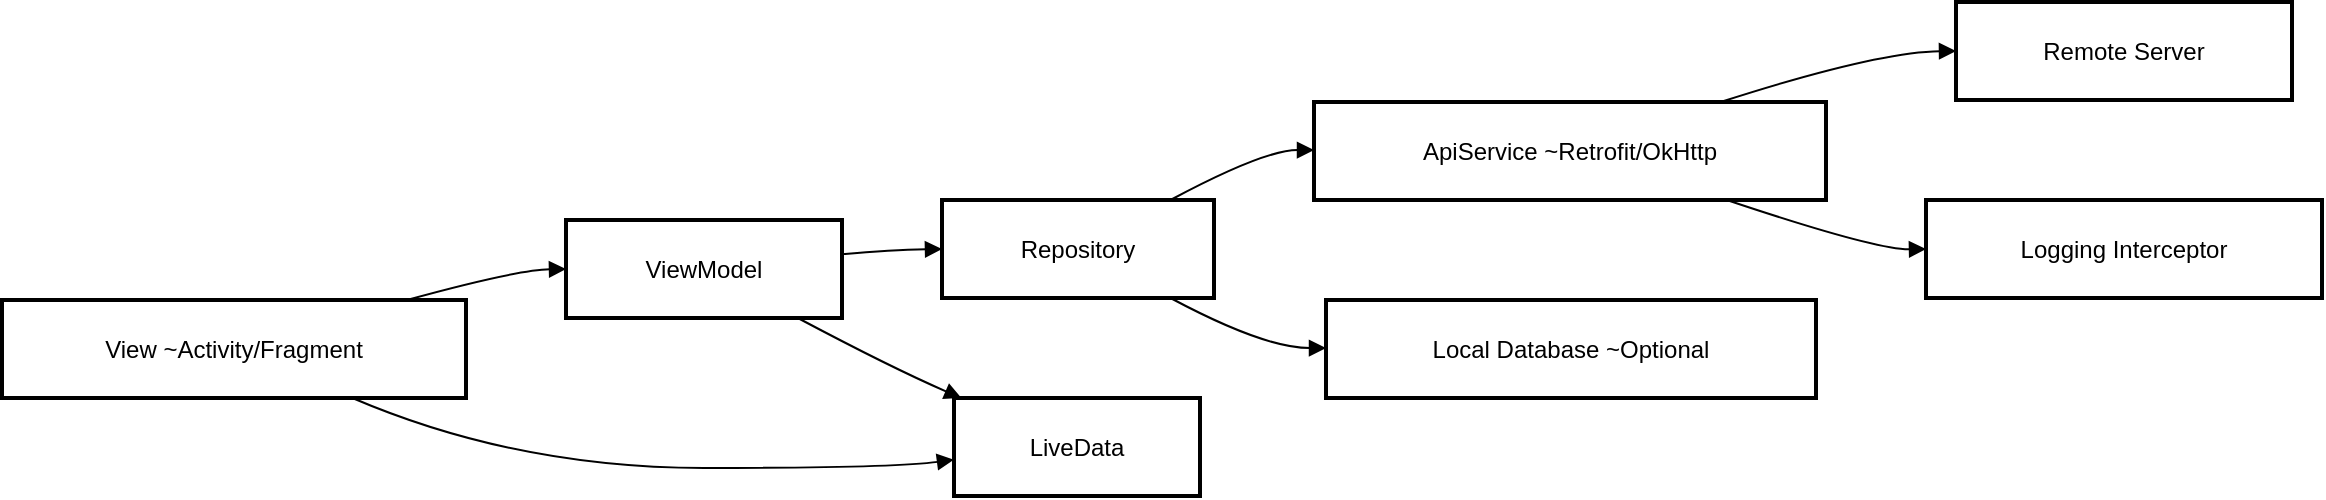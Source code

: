 <mxfile version="24.8.4">
  <diagram name="High level mvvm pattern" id="xPEZZjNeOERDYe8eAhMV">
    <mxGraphModel dx="1816" dy="996" grid="1" gridSize="10" guides="1" tooltips="1" connect="1" arrows="1" fold="1" page="1" pageScale="1" pageWidth="850" pageHeight="1100" math="0" shadow="0">
      <root>
        <mxCell id="0" />
        <mxCell id="1" parent="0" />
        <mxCell id="hnEOwhvc5b9OEPdZYluz-17" value="View ~Activity/Fragment" style="whiteSpace=wrap;strokeWidth=2;" vertex="1" parent="1">
          <mxGeometry x="20" y="169" width="232" height="49" as="geometry" />
        </mxCell>
        <mxCell id="hnEOwhvc5b9OEPdZYluz-18" value="ViewModel" style="whiteSpace=wrap;strokeWidth=2;" vertex="1" parent="1">
          <mxGeometry x="302" y="129" width="138" height="49" as="geometry" />
        </mxCell>
        <mxCell id="hnEOwhvc5b9OEPdZYluz-19" value="Repository" style="whiteSpace=wrap;strokeWidth=2;" vertex="1" parent="1">
          <mxGeometry x="490" y="119" width="136" height="49" as="geometry" />
        </mxCell>
        <mxCell id="hnEOwhvc5b9OEPdZYluz-20" value="ApiService ~Retrofit/OkHttp" style="whiteSpace=wrap;strokeWidth=2;" vertex="1" parent="1">
          <mxGeometry x="676" y="70" width="256" height="49" as="geometry" />
        </mxCell>
        <mxCell id="hnEOwhvc5b9OEPdZYluz-21" value="Remote Server" style="whiteSpace=wrap;strokeWidth=2;" vertex="1" parent="1">
          <mxGeometry x="997" y="20" width="168" height="49" as="geometry" />
        </mxCell>
        <mxCell id="hnEOwhvc5b9OEPdZYluz-22" value="Local Database ~Optional" style="whiteSpace=wrap;strokeWidth=2;" vertex="1" parent="1">
          <mxGeometry x="682" y="169" width="245" height="49" as="geometry" />
        </mxCell>
        <mxCell id="hnEOwhvc5b9OEPdZYluz-23" value="LiveData" style="whiteSpace=wrap;strokeWidth=2;" vertex="1" parent="1">
          <mxGeometry x="496" y="218" width="123" height="49" as="geometry" />
        </mxCell>
        <mxCell id="hnEOwhvc5b9OEPdZYluz-24" value="Logging Interceptor" style="whiteSpace=wrap;strokeWidth=2;" vertex="1" parent="1">
          <mxGeometry x="982" y="119" width="198" height="49" as="geometry" />
        </mxCell>
        <mxCell id="hnEOwhvc5b9OEPdZYluz-25" value="" style="curved=1;startArrow=none;endArrow=block;exitX=0.88;exitY=-0.01;entryX=0;entryY=0.5;rounded=0;" edge="1" parent="1" source="hnEOwhvc5b9OEPdZYluz-17" target="hnEOwhvc5b9OEPdZYluz-18">
          <mxGeometry relative="1" as="geometry">
            <Array as="points">
              <mxPoint x="277" y="154" />
            </Array>
          </mxGeometry>
        </mxCell>
        <mxCell id="hnEOwhvc5b9OEPdZYluz-26" value="" style="curved=1;startArrow=none;endArrow=block;exitX=1;exitY=0.35;entryX=0;entryY=0.5;rounded=0;" edge="1" parent="1" source="hnEOwhvc5b9OEPdZYluz-18" target="hnEOwhvc5b9OEPdZYluz-19">
          <mxGeometry relative="1" as="geometry">
            <Array as="points">
              <mxPoint x="465" y="144" />
            </Array>
          </mxGeometry>
        </mxCell>
        <mxCell id="hnEOwhvc5b9OEPdZYluz-27" value="" style="curved=1;startArrow=none;endArrow=block;exitX=0.84;exitY=0;entryX=0;entryY=0.49;rounded=0;" edge="1" parent="1" source="hnEOwhvc5b9OEPdZYluz-19" target="hnEOwhvc5b9OEPdZYluz-20">
          <mxGeometry relative="1" as="geometry">
            <Array as="points">
              <mxPoint x="651" y="94" />
            </Array>
          </mxGeometry>
        </mxCell>
        <mxCell id="hnEOwhvc5b9OEPdZYluz-28" value="" style="curved=1;startArrow=none;endArrow=block;exitX=0.8;exitY=-0.01;entryX=0;entryY=0.5;rounded=0;" edge="1" parent="1" source="hnEOwhvc5b9OEPdZYluz-20" target="hnEOwhvc5b9OEPdZYluz-21">
          <mxGeometry relative="1" as="geometry">
            <Array as="points">
              <mxPoint x="957" y="45" />
            </Array>
          </mxGeometry>
        </mxCell>
        <mxCell id="hnEOwhvc5b9OEPdZYluz-29" value="" style="curved=1;startArrow=none;endArrow=block;exitX=0.84;exitY=1;entryX=0;entryY=0.49;rounded=0;" edge="1" parent="1" source="hnEOwhvc5b9OEPdZYluz-19" target="hnEOwhvc5b9OEPdZYluz-22">
          <mxGeometry relative="1" as="geometry">
            <Array as="points">
              <mxPoint x="651" y="193" />
            </Array>
          </mxGeometry>
        </mxCell>
        <mxCell id="hnEOwhvc5b9OEPdZYluz-30" value="" style="curved=1;startArrow=none;endArrow=block;exitX=0.84;exitY=1;entryX=0.03;entryY=0;rounded=0;" edge="1" parent="1" source="hnEOwhvc5b9OEPdZYluz-18" target="hnEOwhvc5b9OEPdZYluz-23">
          <mxGeometry relative="1" as="geometry">
            <Array as="points">
              <mxPoint x="465" y="203" />
            </Array>
          </mxGeometry>
        </mxCell>
        <mxCell id="hnEOwhvc5b9OEPdZYluz-31" value="" style="curved=1;startArrow=none;endArrow=block;exitX=0.75;exitY=0.99;entryX=0;entryY=0.63;rounded=0;" edge="1" parent="1" source="hnEOwhvc5b9OEPdZYluz-17" target="hnEOwhvc5b9OEPdZYluz-23">
          <mxGeometry relative="1" as="geometry">
            <Array as="points">
              <mxPoint x="277" y="253" />
              <mxPoint x="465" y="253" />
            </Array>
          </mxGeometry>
        </mxCell>
        <mxCell id="hnEOwhvc5b9OEPdZYluz-32" value="" style="curved=1;startArrow=none;endArrow=block;exitX=0.8;exitY=0.99;entryX=0;entryY=0.5;rounded=0;" edge="1" parent="1" source="hnEOwhvc5b9OEPdZYluz-20" target="hnEOwhvc5b9OEPdZYluz-24">
          <mxGeometry relative="1" as="geometry">
            <Array as="points">
              <mxPoint x="957" y="144" />
            </Array>
          </mxGeometry>
        </mxCell>
      </root>
    </mxGraphModel>
  </diagram>
</mxfile>
